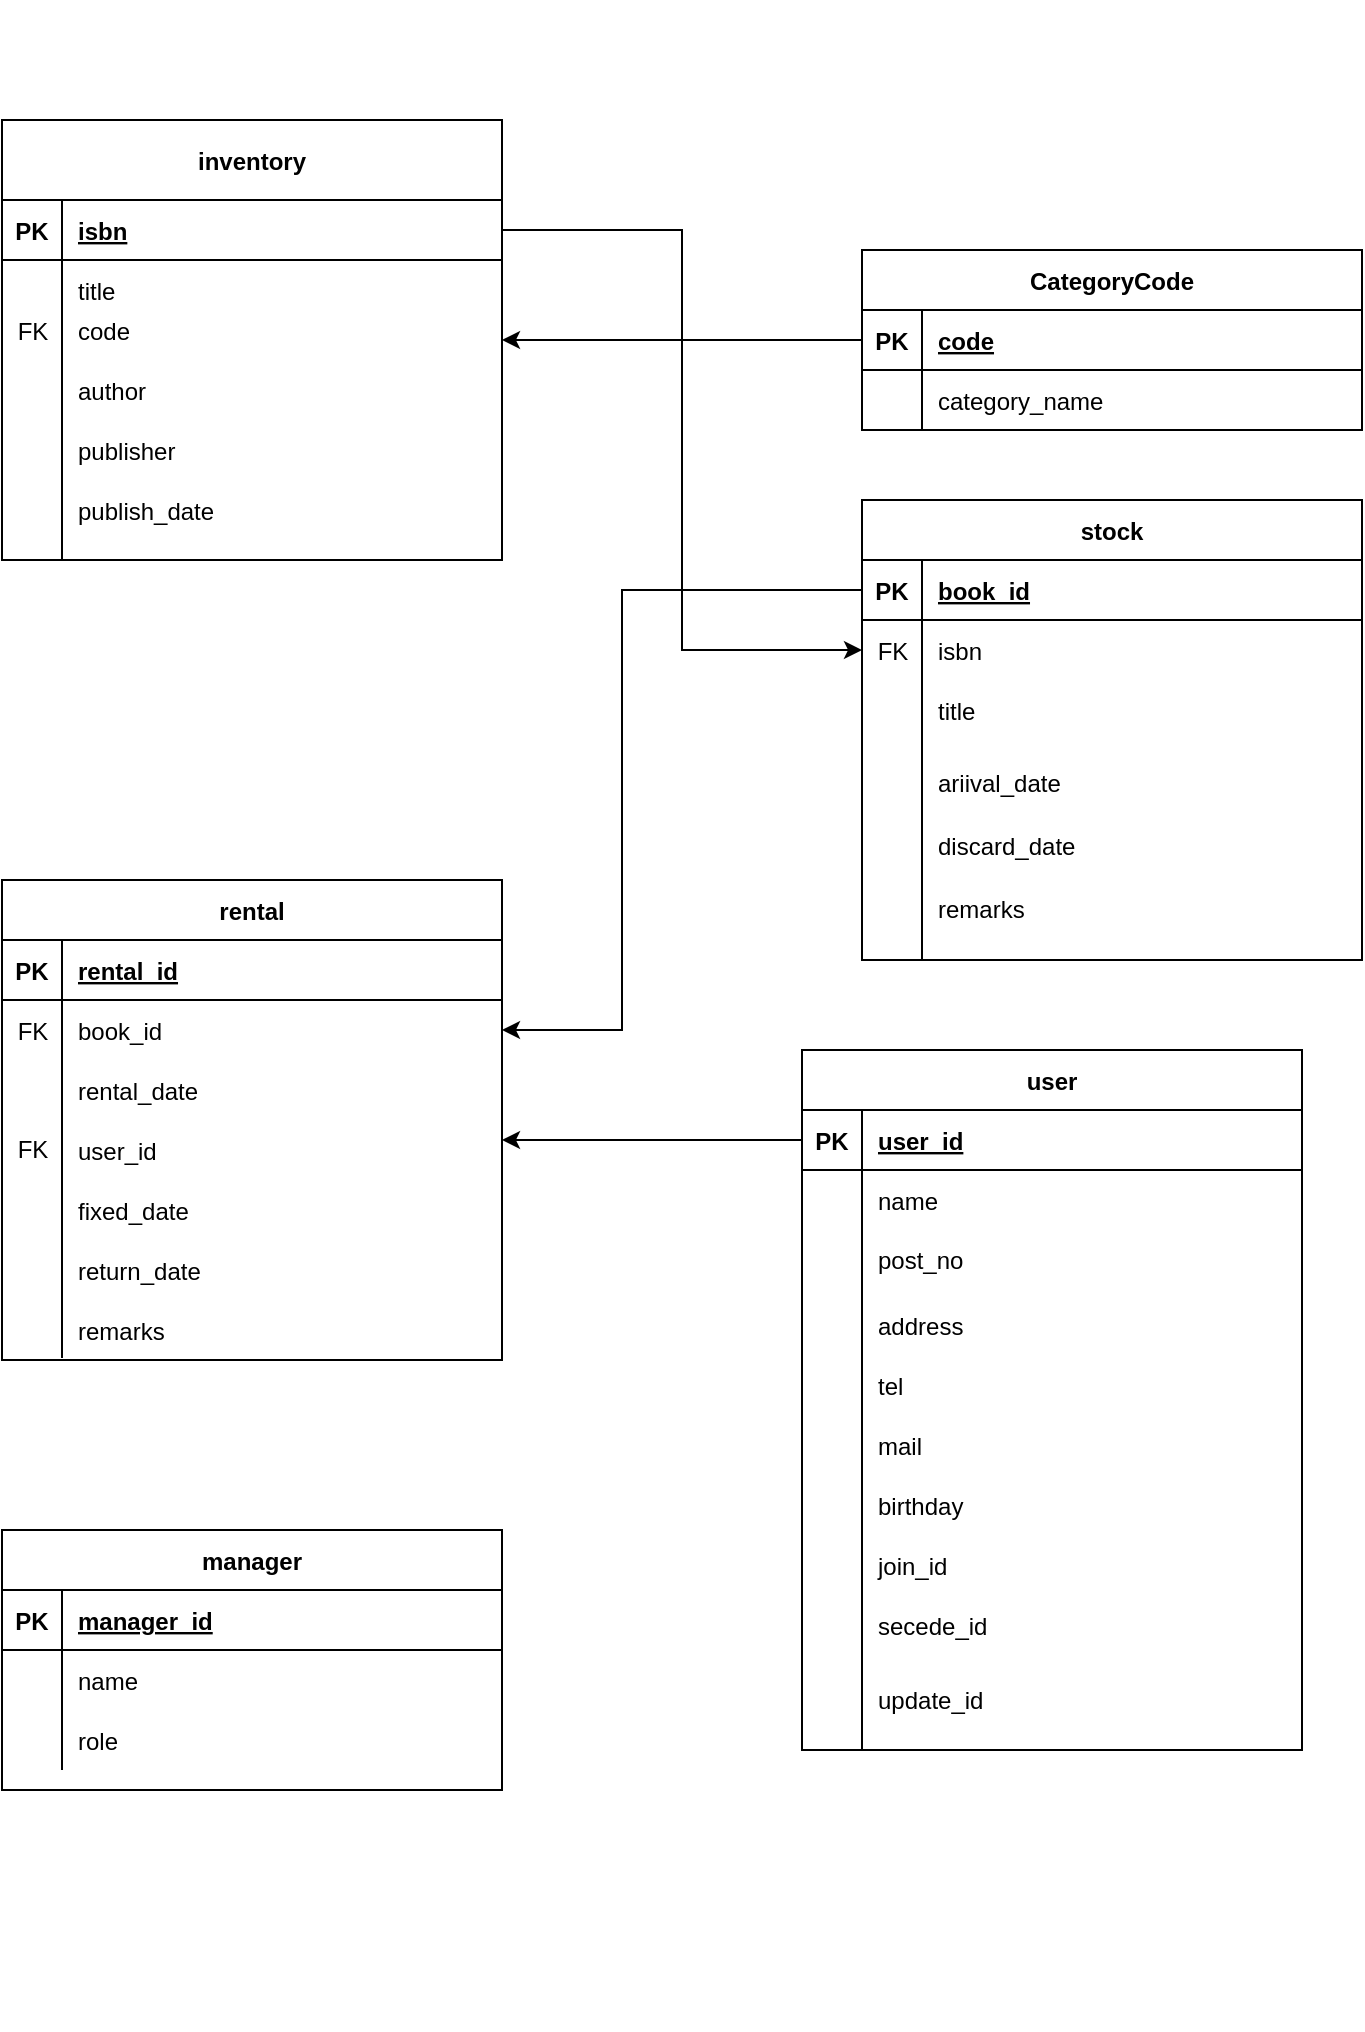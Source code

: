 <mxfile version="18.0.6" type="device"><diagram id="R2lEEEUBdFMjLlhIrx00" name="Page-1"><mxGraphModel dx="827" dy="1621" grid="1" gridSize="10" guides="1" tooltips="1" connect="1" arrows="1" fold="1" page="1" pageScale="1" pageWidth="850" pageHeight="1100" math="0" shadow="0" extFonts="Permanent Marker^https://fonts.googleapis.com/css?family=Permanent+Marker"><root><mxCell id="0"/><mxCell id="1" parent="0"/><mxCell id="KSxhRUMLx_32DqIzGbDs-14" value="" style="group" parent="1" vertex="1" connectable="0"><mxGeometry x="120" y="400" width="250" height="250" as="geometry"/></mxCell><mxCell id="C-vyLk0tnHw3VtMMgP7b-13" value="rental" style="shape=table;startSize=30;container=1;collapsible=1;childLayout=tableLayout;fixedRows=1;rowLines=0;fontStyle=1;align=center;resizeLast=1;" parent="KSxhRUMLx_32DqIzGbDs-14" vertex="1"><mxGeometry width="250" height="240" as="geometry"/></mxCell><mxCell id="C-vyLk0tnHw3VtMMgP7b-14" value="" style="shape=partialRectangle;collapsible=0;dropTarget=0;pointerEvents=0;fillColor=none;points=[[0,0.5],[1,0.5]];portConstraint=eastwest;top=0;left=0;right=0;bottom=1;" parent="C-vyLk0tnHw3VtMMgP7b-13" vertex="1"><mxGeometry y="30" width="250" height="30" as="geometry"/></mxCell><mxCell id="C-vyLk0tnHw3VtMMgP7b-15" value="PK" style="shape=partialRectangle;overflow=hidden;connectable=0;fillColor=none;top=0;left=0;bottom=0;right=0;fontStyle=1;" parent="C-vyLk0tnHw3VtMMgP7b-14" vertex="1"><mxGeometry width="30" height="30" as="geometry"><mxRectangle width="30" height="30" as="alternateBounds"/></mxGeometry></mxCell><mxCell id="C-vyLk0tnHw3VtMMgP7b-16" value="rental_id" style="shape=partialRectangle;overflow=hidden;connectable=0;fillColor=none;top=0;left=0;bottom=0;right=0;align=left;spacingLeft=6;fontStyle=5;" parent="C-vyLk0tnHw3VtMMgP7b-14" vertex="1"><mxGeometry x="30" width="220" height="30" as="geometry"><mxRectangle width="220" height="30" as="alternateBounds"/></mxGeometry></mxCell><mxCell id="C-vyLk0tnHw3VtMMgP7b-17" value="" style="shape=partialRectangle;collapsible=0;dropTarget=0;pointerEvents=0;fillColor=none;points=[[0,0.5],[1,0.5]];portConstraint=eastwest;top=0;left=0;right=0;bottom=0;" parent="C-vyLk0tnHw3VtMMgP7b-13" vertex="1"><mxGeometry y="60" width="250" height="30" as="geometry"/></mxCell><mxCell id="C-vyLk0tnHw3VtMMgP7b-18" value="" style="shape=partialRectangle;overflow=hidden;connectable=0;fillColor=none;top=0;left=0;bottom=0;right=0;" parent="C-vyLk0tnHw3VtMMgP7b-17" vertex="1"><mxGeometry width="30" height="30" as="geometry"><mxRectangle width="30" height="30" as="alternateBounds"/></mxGeometry></mxCell><mxCell id="C-vyLk0tnHw3VtMMgP7b-19" value="book_id" style="shape=partialRectangle;overflow=hidden;connectable=0;fillColor=none;top=0;left=0;bottom=0;right=0;align=left;spacingLeft=6;" parent="C-vyLk0tnHw3VtMMgP7b-17" vertex="1"><mxGeometry x="30" width="220" height="30" as="geometry"><mxRectangle width="220" height="30" as="alternateBounds"/></mxGeometry></mxCell><mxCell id="C-vyLk0tnHw3VtMMgP7b-20" value="" style="shape=partialRectangle;collapsible=0;dropTarget=0;pointerEvents=0;fillColor=none;points=[[0,0.5],[1,0.5]];portConstraint=eastwest;top=0;left=0;right=0;bottom=0;" parent="C-vyLk0tnHw3VtMMgP7b-13" vertex="1"><mxGeometry y="90" width="250" height="30" as="geometry"/></mxCell><mxCell id="C-vyLk0tnHw3VtMMgP7b-21" value="" style="shape=partialRectangle;overflow=hidden;connectable=0;fillColor=none;top=0;left=0;bottom=0;right=0;" parent="C-vyLk0tnHw3VtMMgP7b-20" vertex="1"><mxGeometry width="30" height="30" as="geometry"><mxRectangle width="30" height="30" as="alternateBounds"/></mxGeometry></mxCell><mxCell id="C-vyLk0tnHw3VtMMgP7b-22" value="rental_date" style="shape=partialRectangle;overflow=hidden;connectable=0;fillColor=none;top=0;left=0;bottom=0;right=0;align=left;spacingLeft=6;" parent="C-vyLk0tnHw3VtMMgP7b-20" vertex="1"><mxGeometry x="30" width="220" height="30" as="geometry"><mxRectangle width="220" height="30" as="alternateBounds"/></mxGeometry></mxCell><mxCell id="KSxhRUMLx_32DqIzGbDs-11" value="fixed_date" style="shape=partialRectangle;overflow=hidden;connectable=0;fillColor=none;top=0;left=0;bottom=0;right=0;align=left;spacingLeft=6;" parent="KSxhRUMLx_32DqIzGbDs-14" vertex="1"><mxGeometry x="30" y="150" width="220" height="30.0" as="geometry"><mxRectangle width="220" height="30" as="alternateBounds"/></mxGeometry></mxCell><mxCell id="KSxhRUMLx_32DqIzGbDs-12" value="return_date" style="shape=partialRectangle;overflow=hidden;connectable=0;fillColor=none;top=0;left=0;bottom=0;right=0;align=left;spacingLeft=6;" parent="KSxhRUMLx_32DqIzGbDs-14" vertex="1"><mxGeometry x="30" y="180" width="220" height="30.0" as="geometry"><mxRectangle width="220" height="30" as="alternateBounds"/></mxGeometry></mxCell><mxCell id="KSxhRUMLx_32DqIzGbDs-13" value="remarks" style="shape=partialRectangle;overflow=hidden;connectable=0;fillColor=none;top=0;left=0;bottom=0;right=0;align=left;spacingLeft=6;" parent="KSxhRUMLx_32DqIzGbDs-14" vertex="1"><mxGeometry x="30" y="210" width="220" height="30" as="geometry"><mxRectangle width="220" height="30" as="alternateBounds"/></mxGeometry></mxCell><mxCell id="KSxhRUMLx_32DqIzGbDs-84" value="user_id" style="shape=partialRectangle;overflow=hidden;connectable=0;fillColor=none;top=0;left=0;bottom=0;right=0;align=left;spacingLeft=6;" parent="KSxhRUMLx_32DqIzGbDs-14" vertex="1"><mxGeometry x="30" y="120" width="220" height="30" as="geometry"><mxRectangle width="220" height="30" as="alternateBounds"/></mxGeometry></mxCell><mxCell id="KSxhRUMLx_32DqIzGbDs-88" value="FK" style="text;html=1;resizable=0;autosize=1;align=center;verticalAlign=middle;points=[];fillColor=none;strokeColor=none;rounded=0;" parent="KSxhRUMLx_32DqIzGbDs-14" vertex="1"><mxGeometry y="125.002" width="30" height="20" as="geometry"/></mxCell><mxCell id="KSxhRUMLx_32DqIzGbDs-93" value="FK" style="text;html=1;resizable=0;autosize=1;align=center;verticalAlign=middle;points=[];fillColor=none;strokeColor=none;rounded=0;" parent="KSxhRUMLx_32DqIzGbDs-14" vertex="1"><mxGeometry y="66.002" width="30" height="20" as="geometry"/></mxCell><mxCell id="KSxhRUMLx_32DqIzGbDs-22" value="" style="group" parent="1" vertex="1" connectable="0"><mxGeometry x="120" y="-40" width="250" height="240" as="geometry"/></mxCell><mxCell id="KSxhRUMLx_32DqIzGbDs-6" value="code" style="shape=partialRectangle;overflow=hidden;connectable=0;fillColor=none;top=0;left=0;bottom=0;right=0;align=left;spacingLeft=6;" parent="KSxhRUMLx_32DqIzGbDs-22" vertex="1"><mxGeometry x="30" y="150" width="220" height="30" as="geometry"><mxRectangle width="220" height="30" as="alternateBounds"/></mxGeometry></mxCell><mxCell id="KSxhRUMLx_32DqIzGbDs-7" value="author" style="shape=partialRectangle;overflow=hidden;connectable=0;fillColor=none;top=0;left=0;bottom=0;right=0;align=left;spacingLeft=6;" parent="KSxhRUMLx_32DqIzGbDs-22" vertex="1"><mxGeometry x="30" y="180" width="220" height="30" as="geometry"><mxRectangle width="220" height="30" as="alternateBounds"/></mxGeometry></mxCell><mxCell id="KSxhRUMLx_32DqIzGbDs-8" value="publisher" style="shape=partialRectangle;overflow=hidden;connectable=0;fillColor=none;top=0;left=0;bottom=0;right=0;align=left;spacingLeft=6;" parent="KSxhRUMLx_32DqIzGbDs-22" vertex="1"><mxGeometry x="30" y="210" width="220" height="30" as="geometry"><mxRectangle width="220" height="30" as="alternateBounds"/></mxGeometry></mxCell><mxCell id="KSxhRUMLx_32DqIzGbDs-9" value="publish_date" style="shape=partialRectangle;overflow=hidden;connectable=0;fillColor=none;top=0;left=0;bottom=0;right=0;align=left;spacingLeft=6;" parent="KSxhRUMLx_32DqIzGbDs-22" vertex="1"><mxGeometry x="30" y="240" width="220" height="30" as="geometry"><mxRectangle width="220" height="30" as="alternateBounds"/></mxGeometry></mxCell><mxCell id="KSxhRUMLx_32DqIzGbDs-15" value="inventory" style="shape=table;startSize=40;container=1;collapsible=1;childLayout=tableLayout;fixedRows=1;rowLines=0;fontStyle=1;align=center;resizeLast=1;" parent="KSxhRUMLx_32DqIzGbDs-22" vertex="1"><mxGeometry y="60" width="250" height="220" as="geometry"/></mxCell><mxCell id="KSxhRUMLx_32DqIzGbDs-16" value="" style="shape=partialRectangle;collapsible=0;dropTarget=0;pointerEvents=0;fillColor=none;points=[[0,0.5],[1,0.5]];portConstraint=eastwest;top=0;left=0;right=0;bottom=1;" parent="KSxhRUMLx_32DqIzGbDs-15" vertex="1"><mxGeometry y="40" width="250" height="30" as="geometry"/></mxCell><mxCell id="KSxhRUMLx_32DqIzGbDs-17" value="PK" style="shape=partialRectangle;overflow=hidden;connectable=0;fillColor=none;top=0;left=0;bottom=0;right=0;fontStyle=1;" parent="KSxhRUMLx_32DqIzGbDs-16" vertex="1"><mxGeometry width="30" height="30" as="geometry"><mxRectangle width="30" height="30" as="alternateBounds"/></mxGeometry></mxCell><mxCell id="KSxhRUMLx_32DqIzGbDs-18" value="isbn" style="shape=partialRectangle;overflow=hidden;connectable=0;fillColor=none;top=0;left=0;bottom=0;right=0;align=left;spacingLeft=6;fontStyle=5;" parent="KSxhRUMLx_32DqIzGbDs-16" vertex="1"><mxGeometry x="30" width="220" height="30" as="geometry"><mxRectangle width="220" height="30" as="alternateBounds"/></mxGeometry></mxCell><mxCell id="KSxhRUMLx_32DqIzGbDs-19" value="" style="shape=partialRectangle;collapsible=0;dropTarget=0;pointerEvents=0;fillColor=none;points=[[0,0.5],[1,0.5]];portConstraint=eastwest;top=0;left=0;right=0;bottom=0;" parent="KSxhRUMLx_32DqIzGbDs-15" vertex="1"><mxGeometry y="70" width="250" height="30" as="geometry"/></mxCell><mxCell id="KSxhRUMLx_32DqIzGbDs-20" value="" style="shape=partialRectangle;overflow=hidden;connectable=0;fillColor=none;top=0;left=0;bottom=0;right=0;" parent="KSxhRUMLx_32DqIzGbDs-19" vertex="1"><mxGeometry width="30" height="30" as="geometry"><mxRectangle width="30" height="30" as="alternateBounds"/></mxGeometry></mxCell><mxCell id="KSxhRUMLx_32DqIzGbDs-21" value="title" style="shape=partialRectangle;overflow=hidden;connectable=0;fillColor=none;top=0;left=0;bottom=0;right=0;align=left;spacingLeft=6;" parent="KSxhRUMLx_32DqIzGbDs-19" vertex="1"><mxGeometry x="30" width="220" height="30" as="geometry"><mxRectangle width="220" height="30" as="alternateBounds"/></mxGeometry></mxCell><mxCell id="KSxhRUMLx_32DqIzGbDs-91" value="FK" style="text;html=1;resizable=0;autosize=1;align=center;verticalAlign=middle;points=[];fillColor=none;strokeColor=none;rounded=0;" parent="KSxhRUMLx_32DqIzGbDs-22" vertex="1"><mxGeometry y="156.002" width="30" height="20" as="geometry"/></mxCell><mxCell id="KSxhRUMLx_32DqIzGbDs-39" value="" style="group" parent="1" vertex="1" connectable="0"><mxGeometry x="550" y="210" width="250" height="230" as="geometry"/></mxCell><mxCell id="C-vyLk0tnHw3VtMMgP7b-2" value="stock" style="shape=table;startSize=30;container=1;collapsible=1;childLayout=tableLayout;fixedRows=1;rowLines=0;fontStyle=1;align=center;resizeLast=1;" parent="KSxhRUMLx_32DqIzGbDs-39" vertex="1"><mxGeometry width="250" height="230" as="geometry"/></mxCell><mxCell id="C-vyLk0tnHw3VtMMgP7b-3" value="" style="shape=partialRectangle;collapsible=0;dropTarget=0;pointerEvents=0;fillColor=none;points=[[0,0.5],[1,0.5]];portConstraint=eastwest;top=0;left=0;right=0;bottom=1;" parent="C-vyLk0tnHw3VtMMgP7b-2" vertex="1"><mxGeometry y="30" width="250" height="30" as="geometry"/></mxCell><mxCell id="C-vyLk0tnHw3VtMMgP7b-4" value="PK" style="shape=partialRectangle;overflow=hidden;connectable=0;fillColor=none;top=0;left=0;bottom=0;right=0;fontStyle=1;" parent="C-vyLk0tnHw3VtMMgP7b-3" vertex="1"><mxGeometry width="30" height="30" as="geometry"><mxRectangle width="30" height="30" as="alternateBounds"/></mxGeometry></mxCell><mxCell id="C-vyLk0tnHw3VtMMgP7b-5" value="book_id" style="shape=partialRectangle;overflow=hidden;connectable=0;fillColor=none;top=0;left=0;bottom=0;right=0;align=left;spacingLeft=6;fontStyle=5;" parent="C-vyLk0tnHw3VtMMgP7b-3" vertex="1"><mxGeometry x="30" width="220" height="30" as="geometry"><mxRectangle width="220" height="30" as="alternateBounds"/></mxGeometry></mxCell><mxCell id="C-vyLk0tnHw3VtMMgP7b-6" value="" style="shape=partialRectangle;collapsible=0;dropTarget=0;pointerEvents=0;fillColor=none;points=[[0,0.5],[1,0.5]];portConstraint=eastwest;top=0;left=0;right=0;bottom=0;" parent="C-vyLk0tnHw3VtMMgP7b-2" vertex="1"><mxGeometry y="60" width="250" height="30" as="geometry"/></mxCell><mxCell id="C-vyLk0tnHw3VtMMgP7b-7" value="" style="shape=partialRectangle;overflow=hidden;connectable=0;fillColor=none;top=0;left=0;bottom=0;right=0;" parent="C-vyLk0tnHw3VtMMgP7b-6" vertex="1"><mxGeometry width="30" height="30" as="geometry"><mxRectangle width="30" height="30" as="alternateBounds"/></mxGeometry></mxCell><mxCell id="C-vyLk0tnHw3VtMMgP7b-8" value="isbn" style="shape=partialRectangle;overflow=hidden;connectable=0;fillColor=none;top=0;left=0;bottom=0;right=0;align=left;spacingLeft=6;" parent="C-vyLk0tnHw3VtMMgP7b-6" vertex="1"><mxGeometry x="30" width="220" height="30" as="geometry"><mxRectangle width="220" height="30" as="alternateBounds"/></mxGeometry></mxCell><mxCell id="C-vyLk0tnHw3VtMMgP7b-9" value="" style="shape=partialRectangle;collapsible=0;dropTarget=0;pointerEvents=0;fillColor=none;points=[[0,0.5],[1,0.5]];portConstraint=eastwest;top=0;left=0;right=0;bottom=0;" parent="C-vyLk0tnHw3VtMMgP7b-2" vertex="1"><mxGeometry y="90" width="250" height="30" as="geometry"/></mxCell><mxCell id="C-vyLk0tnHw3VtMMgP7b-10" value="" style="shape=partialRectangle;overflow=hidden;connectable=0;fillColor=none;top=0;left=0;bottom=0;right=0;" parent="C-vyLk0tnHw3VtMMgP7b-9" vertex="1"><mxGeometry width="30" height="30" as="geometry"><mxRectangle width="30" height="30" as="alternateBounds"/></mxGeometry></mxCell><mxCell id="C-vyLk0tnHw3VtMMgP7b-11" value="title" style="shape=partialRectangle;overflow=hidden;connectable=0;fillColor=none;top=0;left=0;bottom=0;right=0;align=left;spacingLeft=6;" parent="C-vyLk0tnHw3VtMMgP7b-9" vertex="1"><mxGeometry x="30" width="220" height="30" as="geometry"><mxRectangle width="220" height="30" as="alternateBounds"/></mxGeometry></mxCell><mxCell id="KSxhRUMLx_32DqIzGbDs-34" value="ariival_date" style="shape=partialRectangle;overflow=hidden;connectable=0;fillColor=none;top=0;left=0;bottom=0;right=0;align=left;spacingLeft=6;" parent="KSxhRUMLx_32DqIzGbDs-39" vertex="1"><mxGeometry x="30" y="125.455" width="220" height="31.364" as="geometry"><mxRectangle width="220" height="30" as="alternateBounds"/></mxGeometry></mxCell><mxCell id="KSxhRUMLx_32DqIzGbDs-35" value="discard_date" style="shape=partialRectangle;overflow=hidden;connectable=0;fillColor=none;top=0;left=0;bottom=0;right=0;align=left;spacingLeft=6;" parent="KSxhRUMLx_32DqIzGbDs-39" vertex="1"><mxGeometry x="30" y="156.818" width="220" height="31.364" as="geometry"><mxRectangle width="220" height="30" as="alternateBounds"/></mxGeometry></mxCell><mxCell id="KSxhRUMLx_32DqIzGbDs-38" value="remarks" style="shape=partialRectangle;overflow=hidden;connectable=0;fillColor=none;top=0;left=0;bottom=0;right=0;align=left;spacingLeft=6;" parent="KSxhRUMLx_32DqIzGbDs-39" vertex="1"><mxGeometry x="30" y="188.182" width="220" height="31.364" as="geometry"><mxRectangle width="220" height="30" as="alternateBounds"/></mxGeometry></mxCell><mxCell id="KSxhRUMLx_32DqIzGbDs-86" value="FK" style="text;html=1;resizable=0;autosize=1;align=center;verticalAlign=middle;points=[];fillColor=none;strokeColor=none;rounded=0;" parent="KSxhRUMLx_32DqIzGbDs-39" vertex="1"><mxGeometry y="66.002" width="30" height="20" as="geometry"/></mxCell><mxCell id="KSxhRUMLx_32DqIzGbDs-101" value="" style="endArrow=none;html=1;rounded=0;" parent="KSxhRUMLx_32DqIzGbDs-39" edge="1"><mxGeometry width="50" height="50" relative="1" as="geometry"><mxPoint x="30" y="230" as="sourcePoint"/><mxPoint x="30" y="72.39" as="targetPoint"/><Array as="points"/></mxGeometry></mxCell><mxCell id="KSxhRUMLx_32DqIzGbDs-41" value="" style="group" parent="1" vertex="1" connectable="0"><mxGeometry x="520" y="485" width="250" height="375" as="geometry"/></mxCell><mxCell id="KSxhRUMLx_32DqIzGbDs-42" value="post_no" style="shape=partialRectangle;overflow=hidden;connectable=0;fillColor=none;top=0;left=0;bottom=0;right=0;align=left;spacingLeft=6;" parent="KSxhRUMLx_32DqIzGbDs-41" vertex="1"><mxGeometry x="30" y="85.0" width="220" height="39.254" as="geometry"><mxRectangle width="220" height="30" as="alternateBounds"/></mxGeometry></mxCell><mxCell id="KSxhRUMLx_32DqIzGbDs-43" value="address" style="shape=partialRectangle;overflow=hidden;connectable=0;fillColor=none;top=0;left=0;bottom=0;right=0;align=left;spacingLeft=6;" parent="KSxhRUMLx_32DqIzGbDs-41" vertex="1"><mxGeometry x="30" y="115.001" width="220" height="44.922" as="geometry"><mxRectangle width="220" height="30" as="alternateBounds"/></mxGeometry></mxCell><mxCell id="KSxhRUMLx_32DqIzGbDs-44" value="tel" style="shape=partialRectangle;overflow=hidden;connectable=0;fillColor=none;top=0;left=0;bottom=0;right=0;align=left;spacingLeft=6;" parent="KSxhRUMLx_32DqIzGbDs-41" vertex="1"><mxGeometry x="30" y="144.996" width="220" height="44.922" as="geometry"><mxRectangle width="220" height="30" as="alternateBounds"/></mxGeometry></mxCell><mxCell id="KSxhRUMLx_32DqIzGbDs-45" value="mail" style="shape=partialRectangle;overflow=hidden;connectable=0;fillColor=none;top=0;left=0;bottom=0;right=0;align=left;spacingLeft=6;" parent="KSxhRUMLx_32DqIzGbDs-41" vertex="1"><mxGeometry x="30" y="174.997" width="220" height="44.922" as="geometry"><mxRectangle width="220" height="30" as="alternateBounds"/></mxGeometry></mxCell><mxCell id="KSxhRUMLx_32DqIzGbDs-46" value="user" style="shape=table;startSize=30;container=1;collapsible=1;childLayout=tableLayout;fixedRows=1;rowLines=0;fontStyle=1;align=center;resizeLast=1;" parent="KSxhRUMLx_32DqIzGbDs-41" vertex="1"><mxGeometry width="250" height="350" as="geometry"/></mxCell><mxCell id="KSxhRUMLx_32DqIzGbDs-47" value="" style="shape=partialRectangle;collapsible=0;dropTarget=0;pointerEvents=0;fillColor=none;points=[[0,0.5],[1,0.5]];portConstraint=eastwest;top=0;left=0;right=0;bottom=1;" parent="KSxhRUMLx_32DqIzGbDs-46" vertex="1"><mxGeometry y="30" width="250" height="30" as="geometry"/></mxCell><mxCell id="KSxhRUMLx_32DqIzGbDs-48" value="PK" style="shape=partialRectangle;overflow=hidden;connectable=0;fillColor=none;top=0;left=0;bottom=0;right=0;fontStyle=1;" parent="KSxhRUMLx_32DqIzGbDs-47" vertex="1"><mxGeometry width="30" height="30" as="geometry"><mxRectangle width="30" height="30" as="alternateBounds"/></mxGeometry></mxCell><mxCell id="KSxhRUMLx_32DqIzGbDs-49" value="user_id" style="shape=partialRectangle;overflow=hidden;connectable=0;fillColor=none;top=0;left=0;bottom=0;right=0;align=left;spacingLeft=6;fontStyle=5;" parent="KSxhRUMLx_32DqIzGbDs-47" vertex="1"><mxGeometry x="30" width="220" height="30" as="geometry"><mxRectangle width="220" height="30" as="alternateBounds"/></mxGeometry></mxCell><mxCell id="KSxhRUMLx_32DqIzGbDs-50" value="" style="shape=partialRectangle;collapsible=0;dropTarget=0;pointerEvents=0;fillColor=none;points=[[0,0.5],[1,0.5]];portConstraint=eastwest;top=0;left=0;right=0;bottom=0;" parent="KSxhRUMLx_32DqIzGbDs-46" vertex="1"><mxGeometry y="60" width="250" height="30" as="geometry"/></mxCell><mxCell id="KSxhRUMLx_32DqIzGbDs-51" value="" style="shape=partialRectangle;overflow=hidden;connectable=0;fillColor=none;top=0;left=0;bottom=0;right=0;" parent="KSxhRUMLx_32DqIzGbDs-50" vertex="1"><mxGeometry width="30" height="30" as="geometry"><mxRectangle width="30" height="30" as="alternateBounds"/></mxGeometry></mxCell><mxCell id="KSxhRUMLx_32DqIzGbDs-52" value="name" style="shape=partialRectangle;overflow=hidden;connectable=0;fillColor=none;top=0;left=0;bottom=0;right=0;align=left;spacingLeft=6;" parent="KSxhRUMLx_32DqIzGbDs-50" vertex="1"><mxGeometry x="30" width="220" height="30" as="geometry"><mxRectangle width="220" height="30" as="alternateBounds"/></mxGeometry></mxCell><mxCell id="KSxhRUMLx_32DqIzGbDs-53" value="birthday" style="shape=partialRectangle;overflow=hidden;connectable=0;fillColor=none;top=0;left=0;bottom=0;right=0;align=left;spacingLeft=6;" parent="KSxhRUMLx_32DqIzGbDs-41" vertex="1"><mxGeometry x="30" y="205.004" width="220" height="44.922" as="geometry"><mxRectangle width="220" height="30" as="alternateBounds"/></mxGeometry></mxCell><mxCell id="KSxhRUMLx_32DqIzGbDs-103" value="" style="endArrow=none;html=1;rounded=0;" parent="KSxhRUMLx_32DqIzGbDs-41" edge="1"><mxGeometry width="50" height="50" relative="1" as="geometry"><mxPoint x="30" y="340.0" as="sourcePoint"/><mxPoint x="30" y="90.0" as="targetPoint"/><Array as="points"/></mxGeometry></mxCell><mxCell id="5XBEZKplk52fOUJhZ8Zi-1" value="join_id" style="shape=partialRectangle;overflow=hidden;connectable=0;fillColor=none;top=0;left=0;bottom=0;right=0;align=left;spacingLeft=6;" parent="KSxhRUMLx_32DqIzGbDs-41" vertex="1"><mxGeometry x="30" y="234.999" width="220" height="44.922" as="geometry"><mxRectangle width="220" height="30" as="alternateBounds"/></mxGeometry></mxCell><mxCell id="5XBEZKplk52fOUJhZ8Zi-2" value="secede_id" style="shape=partialRectangle;overflow=hidden;connectable=0;fillColor=none;top=0;left=0;bottom=0;right=0;align=left;spacingLeft=6;" parent="KSxhRUMLx_32DqIzGbDs-41" vertex="1"><mxGeometry x="30" y="265.005" width="220" height="44.922" as="geometry"><mxRectangle width="220" height="30" as="alternateBounds"/></mxGeometry></mxCell><mxCell id="5XBEZKplk52fOUJhZ8Zi-3" value="update_id" style="shape=partialRectangle;overflow=hidden;connectable=0;fillColor=none;top=0;left=0;bottom=0;right=0;align=left;spacingLeft=6;" parent="KSxhRUMLx_32DqIzGbDs-41" vertex="1"><mxGeometry x="30" y="304.996" width="220" height="38.932" as="geometry"><mxRectangle width="220" height="30" as="alternateBounds"/></mxGeometry></mxCell><mxCell id="KSxhRUMLx_32DqIzGbDs-56" value="" style="group" parent="1" vertex="1" connectable="0"><mxGeometry x="120" y="725" width="250" height="250" as="geometry"/></mxCell><mxCell id="KSxhRUMLx_32DqIzGbDs-57" value="manager" style="shape=table;startSize=30;container=1;collapsible=1;childLayout=tableLayout;fixedRows=1;rowLines=0;fontStyle=1;align=center;resizeLast=1;" parent="KSxhRUMLx_32DqIzGbDs-56" vertex="1"><mxGeometry width="250" height="130" as="geometry"/></mxCell><mxCell id="KSxhRUMLx_32DqIzGbDs-58" value="" style="shape=partialRectangle;collapsible=0;dropTarget=0;pointerEvents=0;fillColor=none;points=[[0,0.5],[1,0.5]];portConstraint=eastwest;top=0;left=0;right=0;bottom=1;" parent="KSxhRUMLx_32DqIzGbDs-57" vertex="1"><mxGeometry y="30" width="250" height="30" as="geometry"/></mxCell><mxCell id="KSxhRUMLx_32DqIzGbDs-59" value="PK" style="shape=partialRectangle;overflow=hidden;connectable=0;fillColor=none;top=0;left=0;bottom=0;right=0;fontStyle=1;" parent="KSxhRUMLx_32DqIzGbDs-58" vertex="1"><mxGeometry width="30" height="30" as="geometry"><mxRectangle width="30" height="30" as="alternateBounds"/></mxGeometry></mxCell><mxCell id="KSxhRUMLx_32DqIzGbDs-60" value="manager_id" style="shape=partialRectangle;overflow=hidden;connectable=0;fillColor=none;top=0;left=0;bottom=0;right=0;align=left;spacingLeft=6;fontStyle=5;" parent="KSxhRUMLx_32DqIzGbDs-58" vertex="1"><mxGeometry x="30" width="220" height="30" as="geometry"><mxRectangle width="220" height="30" as="alternateBounds"/></mxGeometry></mxCell><mxCell id="KSxhRUMLx_32DqIzGbDs-61" value="" style="shape=partialRectangle;collapsible=0;dropTarget=0;pointerEvents=0;fillColor=none;points=[[0,0.5],[1,0.5]];portConstraint=eastwest;top=0;left=0;right=0;bottom=0;" parent="KSxhRUMLx_32DqIzGbDs-57" vertex="1"><mxGeometry y="60" width="250" height="30" as="geometry"/></mxCell><mxCell id="KSxhRUMLx_32DqIzGbDs-62" value="" style="shape=partialRectangle;overflow=hidden;connectable=0;fillColor=none;top=0;left=0;bottom=0;right=0;" parent="KSxhRUMLx_32DqIzGbDs-61" vertex="1"><mxGeometry width="30" height="30" as="geometry"><mxRectangle width="30" height="30" as="alternateBounds"/></mxGeometry></mxCell><mxCell id="KSxhRUMLx_32DqIzGbDs-63" value="name" style="shape=partialRectangle;overflow=hidden;connectable=0;fillColor=none;top=0;left=0;bottom=0;right=0;align=left;spacingLeft=6;" parent="KSxhRUMLx_32DqIzGbDs-61" vertex="1"><mxGeometry x="30" width="220" height="30" as="geometry"><mxRectangle width="220" height="30" as="alternateBounds"/></mxGeometry></mxCell><mxCell id="KSxhRUMLx_32DqIzGbDs-64" value="" style="shape=partialRectangle;collapsible=0;dropTarget=0;pointerEvents=0;fillColor=none;points=[[0,0.5],[1,0.5]];portConstraint=eastwest;top=0;left=0;right=0;bottom=0;" parent="KSxhRUMLx_32DqIzGbDs-57" vertex="1"><mxGeometry y="90" width="250" height="30" as="geometry"/></mxCell><mxCell id="KSxhRUMLx_32DqIzGbDs-65" value="" style="shape=partialRectangle;overflow=hidden;connectable=0;fillColor=none;top=0;left=0;bottom=0;right=0;" parent="KSxhRUMLx_32DqIzGbDs-64" vertex="1"><mxGeometry width="30" height="30" as="geometry"><mxRectangle width="30" height="30" as="alternateBounds"/></mxGeometry></mxCell><mxCell id="KSxhRUMLx_32DqIzGbDs-66" value="role" style="shape=partialRectangle;overflow=hidden;connectable=0;fillColor=none;top=0;left=0;bottom=0;right=0;align=left;spacingLeft=6;" parent="KSxhRUMLx_32DqIzGbDs-64" vertex="1"><mxGeometry x="30" width="220" height="30" as="geometry"><mxRectangle width="220" height="30" as="alternateBounds"/></mxGeometry></mxCell><mxCell id="KSxhRUMLx_32DqIzGbDs-70" value="" style="group" parent="1" vertex="1" connectable="0"><mxGeometry x="550" y="85" width="250" height="90" as="geometry"/></mxCell><mxCell id="KSxhRUMLx_32DqIzGbDs-71" value="CategoryCode" style="shape=table;startSize=30;container=1;collapsible=1;childLayout=tableLayout;fixedRows=1;rowLines=0;fontStyle=1;align=center;resizeLast=1;" parent="KSxhRUMLx_32DqIzGbDs-70" vertex="1"><mxGeometry width="250" height="90" as="geometry"/></mxCell><mxCell id="KSxhRUMLx_32DqIzGbDs-72" value="" style="shape=partialRectangle;collapsible=0;dropTarget=0;pointerEvents=0;fillColor=none;points=[[0,0.5],[1,0.5]];portConstraint=eastwest;top=0;left=0;right=0;bottom=1;" parent="KSxhRUMLx_32DqIzGbDs-71" vertex="1"><mxGeometry y="30" width="250" height="30" as="geometry"/></mxCell><mxCell id="KSxhRUMLx_32DqIzGbDs-73" value="PK" style="shape=partialRectangle;overflow=hidden;connectable=0;fillColor=none;top=0;left=0;bottom=0;right=0;fontStyle=1;" parent="KSxhRUMLx_32DqIzGbDs-72" vertex="1"><mxGeometry width="30" height="30" as="geometry"><mxRectangle width="30" height="30" as="alternateBounds"/></mxGeometry></mxCell><mxCell id="KSxhRUMLx_32DqIzGbDs-74" value="code" style="shape=partialRectangle;overflow=hidden;connectable=0;fillColor=none;top=0;left=0;bottom=0;right=0;align=left;spacingLeft=6;fontStyle=5;" parent="KSxhRUMLx_32DqIzGbDs-72" vertex="1"><mxGeometry x="30" width="220" height="30" as="geometry"><mxRectangle width="220" height="30" as="alternateBounds"/></mxGeometry></mxCell><mxCell id="KSxhRUMLx_32DqIzGbDs-78" value="" style="shape=partialRectangle;collapsible=0;dropTarget=0;pointerEvents=0;fillColor=none;points=[[0,0.5],[1,0.5]];portConstraint=eastwest;top=0;left=0;right=0;bottom=0;" parent="KSxhRUMLx_32DqIzGbDs-71" vertex="1"><mxGeometry y="60" width="250" height="30" as="geometry"/></mxCell><mxCell id="KSxhRUMLx_32DqIzGbDs-79" value="" style="shape=partialRectangle;overflow=hidden;connectable=0;fillColor=none;top=0;left=0;bottom=0;right=0;" parent="KSxhRUMLx_32DqIzGbDs-78" vertex="1"><mxGeometry width="30" height="30" as="geometry"><mxRectangle width="30" height="30" as="alternateBounds"/></mxGeometry></mxCell><mxCell id="KSxhRUMLx_32DqIzGbDs-80" value="category_name" style="shape=partialRectangle;overflow=hidden;connectable=0;fillColor=none;top=0;left=0;bottom=0;right=0;align=left;spacingLeft=6;" parent="KSxhRUMLx_32DqIzGbDs-78" vertex="1"><mxGeometry x="30" width="220" height="30" as="geometry"><mxRectangle width="220" height="30" as="alternateBounds"/></mxGeometry></mxCell><mxCell id="KSxhRUMLx_32DqIzGbDs-81" style="edgeStyle=none;rounded=0;orthogonalLoop=1;jettySize=auto;html=1;exitX=1;exitY=0.5;exitDx=0;exitDy=0;entryX=0;entryY=0.5;entryDx=0;entryDy=0;" parent="1" source="KSxhRUMLx_32DqIzGbDs-16" target="C-vyLk0tnHw3VtMMgP7b-6" edge="1"><mxGeometry relative="1" as="geometry"><Array as="points"><mxPoint x="460" y="75"/><mxPoint x="460" y="285"/></Array></mxGeometry></mxCell><mxCell id="KSxhRUMLx_32DqIzGbDs-85" style="edgeStyle=none;rounded=0;orthogonalLoop=1;jettySize=auto;html=1;exitX=0;exitY=0.5;exitDx=0;exitDy=0;" parent="1" source="KSxhRUMLx_32DqIzGbDs-47" edge="1"><mxGeometry relative="1" as="geometry"><mxPoint x="370" y="530" as="targetPoint"/><Array as="points"><mxPoint x="470" y="530"/><mxPoint x="430" y="530"/></Array><mxPoint x="500" y="530" as="sourcePoint"/></mxGeometry></mxCell><mxCell id="KSxhRUMLx_32DqIzGbDs-90" style="edgeStyle=none;rounded=0;orthogonalLoop=1;jettySize=auto;html=1;exitX=0;exitY=0.5;exitDx=0;exitDy=0;entryX=1;entryY=0.5;entryDx=0;entryDy=0;" parent="1" source="KSxhRUMLx_32DqIzGbDs-72" target="KSxhRUMLx_32DqIzGbDs-15" edge="1"><mxGeometry relative="1" as="geometry"><mxPoint x="370" y="350" as="targetPoint"/><Array as="points"><mxPoint x="480" y="130"/><mxPoint x="430" y="130"/></Array></mxGeometry></mxCell><mxCell id="KSxhRUMLx_32DqIzGbDs-92" style="edgeStyle=none;rounded=0;orthogonalLoop=1;jettySize=auto;html=1;exitX=0;exitY=0.5;exitDx=0;exitDy=0;entryX=1;entryY=0.5;entryDx=0;entryDy=0;" parent="1" source="C-vyLk0tnHw3VtMMgP7b-3" target="C-vyLk0tnHw3VtMMgP7b-17" edge="1"><mxGeometry relative="1" as="geometry"><Array as="points"><mxPoint x="430" y="255"/><mxPoint x="430" y="475"/></Array></mxGeometry></mxCell><mxCell id="KSxhRUMLx_32DqIzGbDs-100" value="" style="endArrow=none;html=1;rounded=0;entryX=1.067;entryY=-0.25;entryDx=0;entryDy=0;entryPerimeter=0;" parent="1" edge="1"><mxGeometry width="50" height="50" relative="1" as="geometry"><mxPoint x="150" y="240" as="sourcePoint"/><mxPoint x="150.01" y="110.002" as="targetPoint"/><Array as="points"/></mxGeometry></mxCell><mxCell id="KSxhRUMLx_32DqIzGbDs-102" value="" style="endArrow=none;html=1;rounded=0;entryX=1.067;entryY=-0.25;entryDx=0;entryDy=0;entryPerimeter=0;" parent="1" edge="1"><mxGeometry width="50" height="50" relative="1" as="geometry"><mxPoint x="150" y="639" as="sourcePoint"/><mxPoint x="150.01" y="509.002" as="targetPoint"/><Array as="points"/></mxGeometry></mxCell><mxCell id="KSxhRUMLx_32DqIzGbDs-105" value="" style="endArrow=none;html=1;rounded=0;entryX=1.067;entryY=-0.25;entryDx=0;entryDy=0;entryPerimeter=0;" parent="1" edge="1"><mxGeometry width="50" height="50" relative="1" as="geometry"><mxPoint x="150" y="810" as="sourcePoint"/><mxPoint x="150.01" y="778.002" as="targetPoint"/><Array as="points"/></mxGeometry></mxCell><mxCell id="5XBEZKplk52fOUJhZ8Zi-4" value="" style="endArrow=none;html=1;rounded=0;" parent="1" edge="1"><mxGeometry width="50" height="50" relative="1" as="geometry"><mxPoint x="550" y="835" as="sourcePoint"/><mxPoint x="550" y="585" as="targetPoint"/><Array as="points"/></mxGeometry></mxCell></root></mxGraphModel></diagram></mxfile>